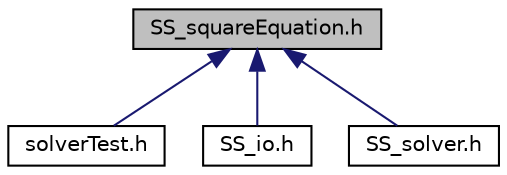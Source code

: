 digraph "SS_squareEquation.h"
{
 // LATEX_PDF_SIZE
  edge [fontname="Helvetica",fontsize="10",labelfontname="Helvetica",labelfontsize="10"];
  node [fontname="Helvetica",fontsize="10",shape=record];
  Node1 [label="SS_squareEquation.h",height=0.2,width=0.4,color="black", fillcolor="grey75", style="filled", fontcolor="black",tooltip=" "];
  Node1 -> Node2 [dir="back",color="midnightblue",fontsize="10",style="solid",fontname="Helvetica"];
  Node2 [label="solverTest.h",height=0.2,width=0.4,color="black", fillcolor="white", style="filled",URL="$solverTest_8h_source.html",tooltip=" "];
  Node1 -> Node3 [dir="back",color="midnightblue",fontsize="10",style="solid",fontname="Helvetica"];
  Node3 [label="SS_io.h",height=0.2,width=0.4,color="black", fillcolor="white", style="filled",URL="$SS__io_8h.html",tooltip=" "];
  Node1 -> Node4 [dir="back",color="midnightblue",fontsize="10",style="solid",fontname="Helvetica"];
  Node4 [label="SS_solver.h",height=0.2,width=0.4,color="black", fillcolor="white", style="filled",URL="$SS__solver_8h.html",tooltip=" "];
}
